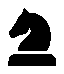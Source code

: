 % Converted from PostScript(TM) to MetaPost by pstoedit
% MetaPost backend contributed by Scott Pakin <scott+ps2ed_AT_pakin.org>
% pstoedit is Copyright (C) 1993 - 2020 Wolfgang Glunz <wglunz35_AT_pstoedit.net>

% Generate structured PostScript
prologues := 1;

% Display a given string with its *baseline* at a given location
% and with a given rotation angle
vardef showtext(expr origin)(expr angle)(expr string) =
  draw string infont defaultfont scaled defaultscale
    rotated angle shifted origin;
enddef;

beginfig(1);
linecap := butt;
linejoin := mitered;
fill (19.250000,7.917970)..controls (22.527300,7.917970) and (22.671900,5.488280)..(22.671900,3.679690)
	--(5.632810,3.679690)..controls (5.632810,5.519530) and (5.777340,7.917970)..(9.054690,7.917970)
	--cycle;
fill (19.250000,7.917970)--cycle;
fill (19.257799,9.101560)--(9.082030,9.101560)..controls (9.218750,12.449200) and (13.515600,14.226600)..(13.710900,15.843800)
	..controls (13.906300,17.457001) and (13.031300,17.875000)..(13.031300,17.875000)
	..controls (13.031300,17.875000) and (12.433600,15.933600)..(11.668000,15.535200)
	..controls (10.902300,15.136700) and (9.125000,14.765600)..(9.125000,14.765600)
	..controls (9.125000,14.765600) and (7.875000,13.789100)..(7.140630,13.855500)
	..controls (6.406250,13.925800) and (5.773440,15.449200)..(5.773440,15.449200)
	--(8.273440,18.898399)--(9.539060,21.347700)--(10.734400,22.476601)
	--(11.246100,24.136700)--(12.683600,22.675800)..controls (20.597700,22.675800) and (22.316401,13.824200)..(19.257799,9.101560)
	--cycle;
fill (19.257799,9.101560)--cycle;
endfig;
end
